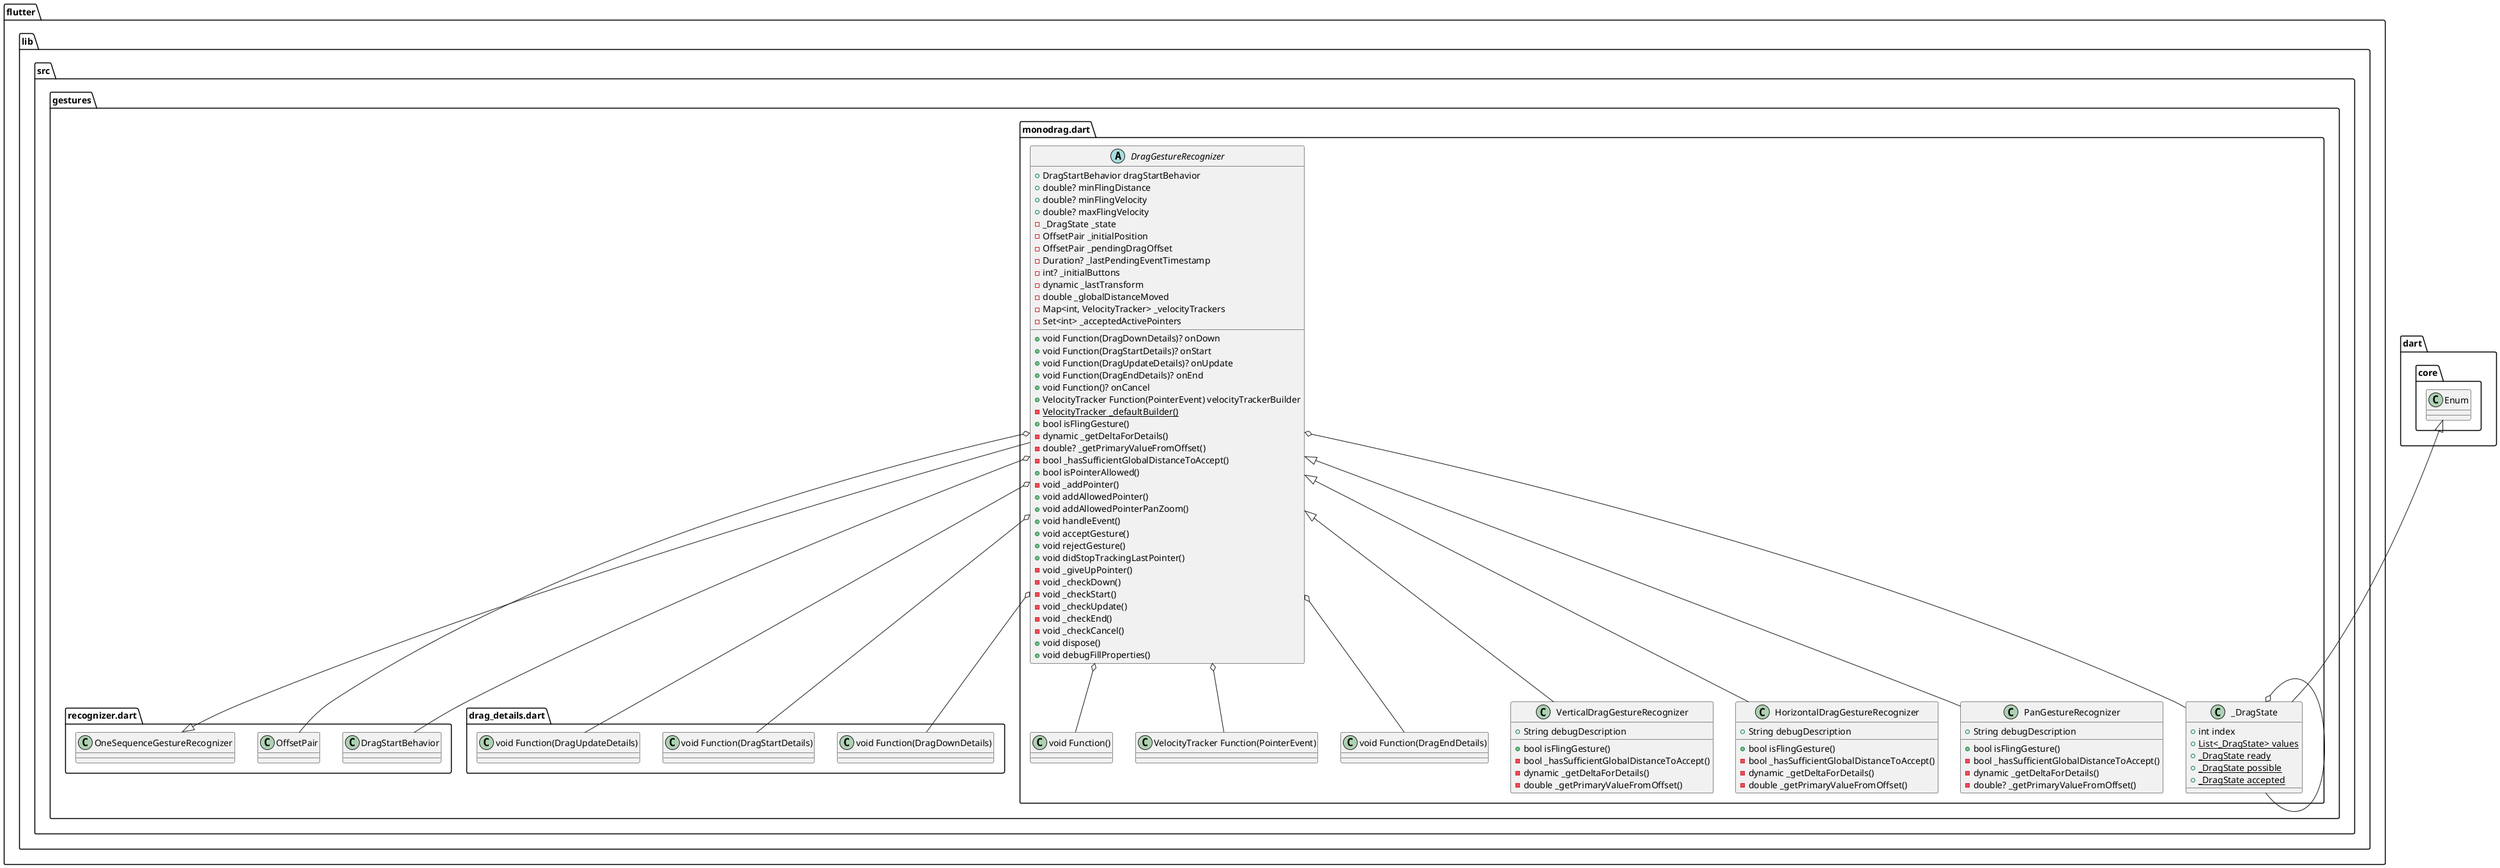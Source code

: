 @startuml
set namespaceSeparator ::

abstract class "flutter::lib::src::gestures::monodrag.dart::DragGestureRecognizer" {
  +DragStartBehavior dragStartBehavior
  +void Function(DragDownDetails)? onDown
  +void Function(DragStartDetails)? onStart
  +void Function(DragUpdateDetails)? onUpdate
  +void Function(DragEndDetails)? onEnd
  +void Function()? onCancel
  +double? minFlingDistance
  +double? minFlingVelocity
  +double? maxFlingVelocity
  +VelocityTracker Function(PointerEvent) velocityTrackerBuilder
  -_DragState _state
  -OffsetPair _initialPosition
  -OffsetPair _pendingDragOffset
  -Duration? _lastPendingEventTimestamp
  -int? _initialButtons
  -dynamic _lastTransform
  -double _globalDistanceMoved
  -Map<int, VelocityTracker> _velocityTrackers
  -Set<int> _acceptedActivePointers
  {static} -VelocityTracker _defaultBuilder()
  +bool isFlingGesture()
  -dynamic _getDeltaForDetails()
  -double? _getPrimaryValueFromOffset()
  -bool _hasSufficientGlobalDistanceToAccept()
  +bool isPointerAllowed()
  -void _addPointer()
  +void addAllowedPointer()
  +void addAllowedPointerPanZoom()
  +void handleEvent()
  +void acceptGesture()
  +void rejectGesture()
  +void didStopTrackingLastPointer()
  -void _giveUpPointer()
  -void _checkDown()
  -void _checkStart()
  -void _checkUpdate()
  -void _checkEnd()
  -void _checkCancel()
  +void dispose()
  +void debugFillProperties()
}

"flutter::lib::src::gestures::monodrag.dart::DragGestureRecognizer" o-- "flutter::lib::src::gestures::recognizer.dart::DragStartBehavior"
"flutter::lib::src::gestures::monodrag.dart::DragGestureRecognizer" o-- "flutter::lib::src::gestures::drag_details.dart::void Function(DragDownDetails)"
"flutter::lib::src::gestures::monodrag.dart::DragGestureRecognizer" o-- "flutter::lib::src::gestures::drag_details.dart::void Function(DragStartDetails)"
"flutter::lib::src::gestures::monodrag.dart::DragGestureRecognizer" o-- "flutter::lib::src::gestures::drag_details.dart::void Function(DragUpdateDetails)"
"flutter::lib::src::gestures::monodrag.dart::DragGestureRecognizer" o-- "flutter::lib::src::gestures::monodrag.dart::void Function(DragEndDetails)"
"flutter::lib::src::gestures::monodrag.dart::DragGestureRecognizer" o-- "flutter::lib::src::gestures::monodrag.dart::void Function()"
"flutter::lib::src::gestures::monodrag.dart::DragGestureRecognizer" o-- "flutter::lib::src::gestures::monodrag.dart::VelocityTracker Function(PointerEvent)"
"flutter::lib::src::gestures::monodrag.dart::DragGestureRecognizer" o-- "flutter::lib::src::gestures::monodrag.dart::_DragState"
"flutter::lib::src::gestures::monodrag.dart::DragGestureRecognizer" o-- "flutter::lib::src::gestures::recognizer.dart::OffsetPair"
"flutter::lib::src::gestures::recognizer.dart::OneSequenceGestureRecognizer" <|-- "flutter::lib::src::gestures::monodrag.dart::DragGestureRecognizer"

class "flutter::lib::src::gestures::monodrag.dart::VerticalDragGestureRecognizer" {
  +String debugDescription
  +bool isFlingGesture()
  -bool _hasSufficientGlobalDistanceToAccept()
  -dynamic _getDeltaForDetails()
  -double _getPrimaryValueFromOffset()
}

"flutter::lib::src::gestures::monodrag.dart::DragGestureRecognizer" <|-- "flutter::lib::src::gestures::monodrag.dart::VerticalDragGestureRecognizer"

class "flutter::lib::src::gestures::monodrag.dart::HorizontalDragGestureRecognizer" {
  +String debugDescription
  +bool isFlingGesture()
  -bool _hasSufficientGlobalDistanceToAccept()
  -dynamic _getDeltaForDetails()
  -double _getPrimaryValueFromOffset()
}

"flutter::lib::src::gestures::monodrag.dart::DragGestureRecognizer" <|-- "flutter::lib::src::gestures::monodrag.dart::HorizontalDragGestureRecognizer"

class "flutter::lib::src::gestures::monodrag.dart::PanGestureRecognizer" {
  +String debugDescription
  +bool isFlingGesture()
  -bool _hasSufficientGlobalDistanceToAccept()
  -dynamic _getDeltaForDetails()
  -double? _getPrimaryValueFromOffset()
}

"flutter::lib::src::gestures::monodrag.dart::DragGestureRecognizer" <|-- "flutter::lib::src::gestures::monodrag.dart::PanGestureRecognizer"

class "flutter::lib::src::gestures::monodrag.dart::_DragState" {
  +int index
  {static} +List<_DragState> values
  {static} +_DragState ready
  {static} +_DragState possible
  {static} +_DragState accepted
}

"flutter::lib::src::gestures::monodrag.dart::_DragState" o-- "flutter::lib::src::gestures::monodrag.dart::_DragState"
"dart::core::Enum" <|-- "flutter::lib::src::gestures::monodrag.dart::_DragState"


@enduml